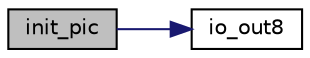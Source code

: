 digraph "init_pic"
{
 // LATEX_PDF_SIZE
  edge [fontname="Helvetica",fontsize="10",labelfontname="Helvetica",labelfontsize="10"];
  node [fontname="Helvetica",fontsize="10",shape=record];
  rankdir="LR";
  Node1 [label="init_pic",height=0.2,width=0.4,color="black", fillcolor="grey75", style="filled", fontcolor="black",tooltip=" "];
  Node1 -> Node2 [color="midnightblue",fontsize="10",style="solid",fontname="Helvetica"];
  Node2 [label="io_out8",height=0.2,width=0.4,color="black", fillcolor="white", style="filled",URL="$bootpack_8h.html#a23ae700e52c0cde96d20fc539826d532",tooltip=" "];
}
